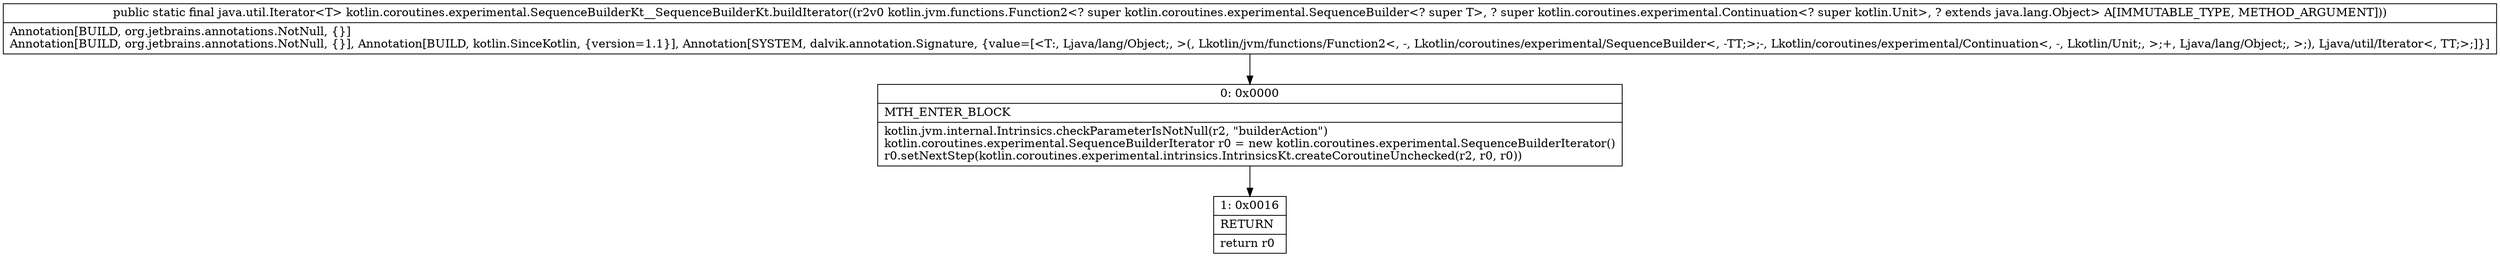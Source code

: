 digraph "CFG forkotlin.coroutines.experimental.SequenceBuilderKt__SequenceBuilderKt.buildIterator(Lkotlin\/jvm\/functions\/Function2;)Ljava\/util\/Iterator;" {
Node_0 [shape=record,label="{0\:\ 0x0000|MTH_ENTER_BLOCK\l|kotlin.jvm.internal.Intrinsics.checkParameterIsNotNull(r2, \"builderAction\")\lkotlin.coroutines.experimental.SequenceBuilderIterator r0 = new kotlin.coroutines.experimental.SequenceBuilderIterator()\lr0.setNextStep(kotlin.coroutines.experimental.intrinsics.IntrinsicsKt.createCoroutineUnchecked(r2, r0, r0))\l}"];
Node_1 [shape=record,label="{1\:\ 0x0016|RETURN\l|return r0\l}"];
MethodNode[shape=record,label="{public static final java.util.Iterator\<T\> kotlin.coroutines.experimental.SequenceBuilderKt__SequenceBuilderKt.buildIterator((r2v0 kotlin.jvm.functions.Function2\<? super kotlin.coroutines.experimental.SequenceBuilder\<? super T\>, ? super kotlin.coroutines.experimental.Continuation\<? super kotlin.Unit\>, ? extends java.lang.Object\> A[IMMUTABLE_TYPE, METHOD_ARGUMENT]))  | Annotation[BUILD, org.jetbrains.annotations.NotNull, \{\}]\lAnnotation[BUILD, org.jetbrains.annotations.NotNull, \{\}], Annotation[BUILD, kotlin.SinceKotlin, \{version=1.1\}], Annotation[SYSTEM, dalvik.annotation.Signature, \{value=[\<T:, Ljava\/lang\/Object;, \>(, Lkotlin\/jvm\/functions\/Function2\<, \-, Lkotlin\/coroutines\/experimental\/SequenceBuilder\<, \-TT;\>;\-, Lkotlin\/coroutines\/experimental\/Continuation\<, \-, Lkotlin\/Unit;, \>;+, Ljava\/lang\/Object;, \>;), Ljava\/util\/Iterator\<, TT;\>;]\}]\l}"];
MethodNode -> Node_0;
Node_0 -> Node_1;
}

